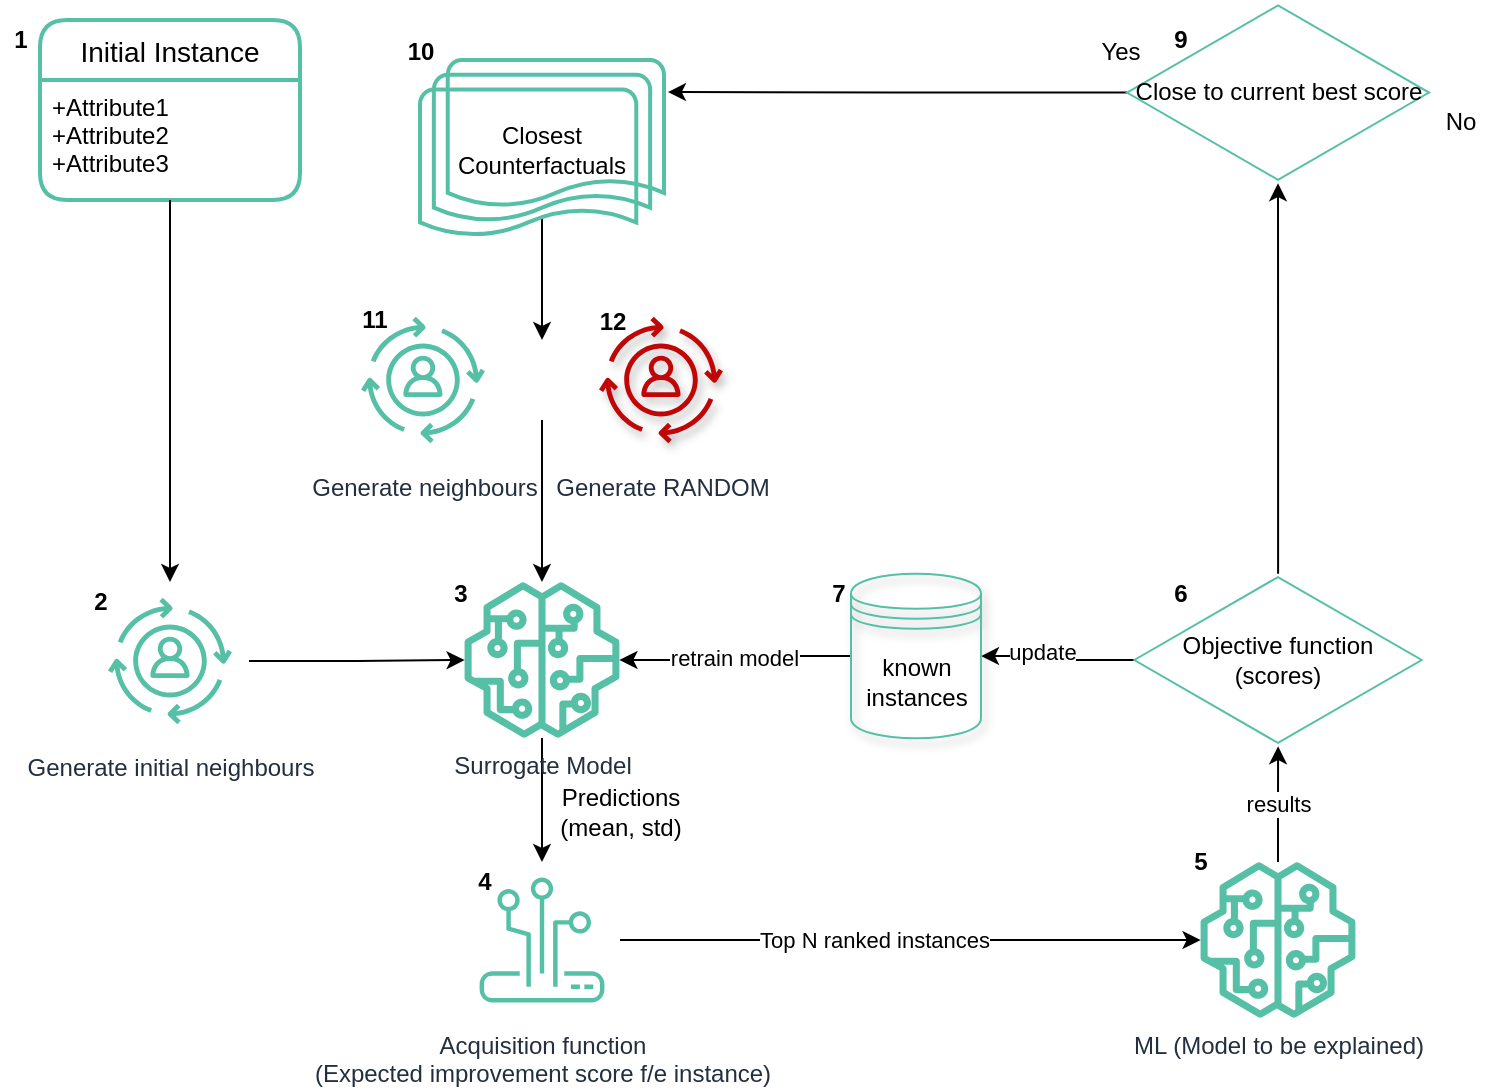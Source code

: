 <mxfile version="17.4.3" type="github">
  <diagram id="zYWGo0iMATtiFffycCuh" name="Page-1">
    <mxGraphModel dx="3920" dy="699" grid="1" gridSize="10" guides="1" tooltips="1" connect="1" arrows="1" fold="1" page="1" pageScale="1" pageWidth="2339" pageHeight="3300" math="0" shadow="0">
      <root>
        <mxCell id="0" />
        <mxCell id="1" parent="0" />
        <mxCell id="8jwhhJ4_cBbjTl03nuOA-27" value="Generate neighbours" style="sketch=0;points=[[0,0,0],[0.25,0,0],[0.5,0,0],[0.75,0,0],[1,0,0],[0,1,0],[0.25,1,0],[0.5,1,0],[0.75,1,0],[1,1,0],[0,0.25,0],[0,0.5,0],[0,0.75,0],[1,0.25,0],[1,0.5,0],[1,0.75,0]];outlineConnect=0;fontColor=#232F3E;gradientColor=#4AB29A;gradientDirection=north;fillColor=none;strokeColor=#56C0A7;dashed=0;verticalLabelPosition=bottom;verticalAlign=top;align=center;html=1;fontSize=12;fontStyle=0;aspect=fixed;shape=mxgraph.aws4.resourceIcon;resIcon=mxgraph.aws4.personalize;shadow=0;" parent="1" vertex="1">
          <mxGeometry x="42" y="249.5" width="79" height="79" as="geometry" />
        </mxCell>
        <mxCell id="8jwhhJ4_cBbjTl03nuOA-2" value="Initial Instance" style="swimlane;childLayout=stackLayout;horizontal=1;startSize=30;horizontalStack=0;rounded=1;fontSize=14;fontStyle=0;strokeWidth=2;resizeParent=0;resizeLast=1;shadow=0;dashed=0;align=center;fillColor=none;strokeColor=#56C0A7;" parent="1" vertex="1">
          <mxGeometry x="-110" y="109.0" width="130" height="90" as="geometry" />
        </mxCell>
        <mxCell id="8jwhhJ4_cBbjTl03nuOA-3" value="+Attribute1&#xa;+Attribute2&#xa;+Attribute3" style="align=left;strokeColor=none;fillColor=none;spacingLeft=4;fontSize=12;verticalAlign=top;resizable=0;rotatable=0;part=1;" parent="8jwhhJ4_cBbjTl03nuOA-2" vertex="1">
          <mxGeometry y="30" width="130" height="60" as="geometry" />
        </mxCell>
        <mxCell id="8jwhhJ4_cBbjTl03nuOA-63" value="results" style="edgeStyle=orthogonalEdgeStyle;rounded=0;orthogonalLoop=1;jettySize=auto;html=1;" parent="1" source="8jwhhJ4_cBbjTl03nuOA-39" target="8jwhhJ4_cBbjTl03nuOA-56" edge="1">
          <mxGeometry relative="1" as="geometry" />
        </mxCell>
        <mxCell id="8jwhhJ4_cBbjTl03nuOA-39" value="ML (Model to be explained)" style="sketch=0;outlineConnect=0;fontColor=#232F3E;gradientColor=none;fillColor=#56C0A7;strokeColor=none;dashed=0;verticalLabelPosition=bottom;verticalAlign=top;align=center;html=1;fontSize=12;fontStyle=0;aspect=fixed;pointerEvents=1;shape=mxgraph.aws4.sagemaker_model;" parent="1" vertex="1">
          <mxGeometry x="470" y="530" width="78" height="78" as="geometry" />
        </mxCell>
        <mxCell id="8jwhhJ4_cBbjTl03nuOA-75" style="edgeStyle=orthogonalEdgeStyle;rounded=0;orthogonalLoop=1;jettySize=auto;html=1;entryX=0.5;entryY=0;entryDx=0;entryDy=0;entryPerimeter=0;" parent="1" source="8jwhhJ4_cBbjTl03nuOA-41" target="8jwhhJ4_cBbjTl03nuOA-74" edge="1">
          <mxGeometry relative="1" as="geometry" />
        </mxCell>
        <mxCell id="8jwhhJ4_cBbjTl03nuOA-41" value="&lt;div&gt;Surrogate Model&lt;/div&gt;" style="sketch=0;outlineConnect=0;fontColor=#232F3E;gradientColor=none;fillColor=#56C0A7;strokeColor=none;dashed=0;verticalLabelPosition=bottom;verticalAlign=top;align=center;html=1;fontSize=12;fontStyle=0;aspect=fixed;pointerEvents=1;shape=mxgraph.aws4.sagemaker_model;" parent="1" vertex="1">
          <mxGeometry x="102" y="390" width="78" height="78" as="geometry" />
        </mxCell>
        <mxCell id="8jwhhJ4_cBbjTl03nuOA-64" style="edgeStyle=orthogonalEdgeStyle;rounded=0;orthogonalLoop=1;jettySize=auto;html=1;" parent="1" source="8jwhhJ4_cBbjTl03nuOA-56" target="8jwhhJ4_cBbjTl03nuOA-60" edge="1">
          <mxGeometry relative="1" as="geometry" />
        </mxCell>
        <mxCell id="1L5oEn02ENVLadmju7SX-37" style="edgeStyle=orthogonalEdgeStyle;rounded=0;orthogonalLoop=1;jettySize=auto;html=1;entryX=1;entryY=0.5;entryDx=0;entryDy=0;" parent="1" source="8jwhhJ4_cBbjTl03nuOA-56" target="1L5oEn02ENVLadmju7SX-21" edge="1">
          <mxGeometry relative="1" as="geometry" />
        </mxCell>
        <mxCell id="1L5oEn02ENVLadmju7SX-43" value="update" style="edgeLabel;html=1;align=center;verticalAlign=middle;resizable=0;points=[];" parent="1L5oEn02ENVLadmju7SX-37" vertex="1" connectable="0">
          <mxGeometry x="0.223" y="-2" relative="1" as="geometry">
            <mxPoint as="offset" />
          </mxGeometry>
        </mxCell>
        <mxCell id="8jwhhJ4_cBbjTl03nuOA-56" value="&lt;div&gt;Objective function&lt;/div&gt;&lt;div&gt;(scores)&lt;/div&gt;" style="html=1;whiteSpace=wrap;aspect=fixed;shape=isoRectangle;shadow=0;strokeColor=#56C0A7;fillColor=none;" parent="1" vertex="1">
          <mxGeometry x="437.16" y="385.9" width="143.67" height="86.2" as="geometry" />
        </mxCell>
        <mxCell id="aJvgN7bo7bkHbhXleTO9-2" style="edgeStyle=orthogonalEdgeStyle;rounded=0;orthogonalLoop=1;jettySize=auto;html=1;entryX=1.016;entryY=0.18;entryDx=0;entryDy=0;entryPerimeter=0;" edge="1" parent="1" source="8jwhhJ4_cBbjTl03nuOA-60" target="8jwhhJ4_cBbjTl03nuOA-65">
          <mxGeometry relative="1" as="geometry" />
        </mxCell>
        <mxCell id="8jwhhJ4_cBbjTl03nuOA-60" value="Close to current best score" style="html=1;whiteSpace=wrap;aspect=fixed;shape=isoRectangle;shadow=0;strokeColor=#56C0A7;fillColor=none;" parent="1" vertex="1">
          <mxGeometry x="433.5" y="100.0" width="151" height="90.6" as="geometry" />
        </mxCell>
        <mxCell id="aJvgN7bo7bkHbhXleTO9-3" style="edgeStyle=orthogonalEdgeStyle;rounded=0;orthogonalLoop=1;jettySize=auto;html=1;exitX=0.5;exitY=0.88;exitDx=0;exitDy=0;exitPerimeter=0;entryX=0.5;entryY=0;entryDx=0;entryDy=0;" edge="1" parent="1" source="8jwhhJ4_cBbjTl03nuOA-65" target="aJvgN7bo7bkHbhXleTO9-1">
          <mxGeometry relative="1" as="geometry" />
        </mxCell>
        <mxCell id="8jwhhJ4_cBbjTl03nuOA-65" value="Closest&lt;br&gt;Counterfactuals" style="strokeWidth=2;html=1;shape=mxgraph.flowchart.multi-document;whiteSpace=wrap;fillColor=none;strokeColor=#56C0A7;" parent="1" vertex="1">
          <mxGeometry x="80" y="129" width="122" height="89" as="geometry" />
        </mxCell>
        <mxCell id="8jwhhJ4_cBbjTl03nuOA-66" value="No" style="text;html=1;align=center;verticalAlign=middle;resizable=0;points=[];autosize=1;strokeColor=none;fillColor=none;" parent="1" vertex="1">
          <mxGeometry x="584.5" y="150" width="30" height="20" as="geometry" />
        </mxCell>
        <mxCell id="8jwhhJ4_cBbjTl03nuOA-70" value="&lt;div&gt;Predictions&lt;br&gt;(mean, std)&lt;br&gt;&lt;/div&gt;" style="text;html=1;align=center;verticalAlign=middle;resizable=0;points=[];autosize=1;strokeColor=none;fillColor=none;" parent="1" vertex="1">
          <mxGeometry x="140" y="490" width="80" height="30" as="geometry" />
        </mxCell>
        <mxCell id="8jwhhJ4_cBbjTl03nuOA-71" value="Yes" style="text;html=1;align=center;verticalAlign=middle;resizable=0;points=[];autosize=1;strokeColor=none;fillColor=none;" parent="1" vertex="1">
          <mxGeometry x="410" y="114.5" width="40" height="20" as="geometry" />
        </mxCell>
        <mxCell id="8jwhhJ4_cBbjTl03nuOA-76" style="edgeStyle=orthogonalEdgeStyle;rounded=0;orthogonalLoop=1;jettySize=auto;html=1;" parent="1" source="8jwhhJ4_cBbjTl03nuOA-74" target="8jwhhJ4_cBbjTl03nuOA-39" edge="1">
          <mxGeometry relative="1" as="geometry" />
        </mxCell>
        <mxCell id="1L5oEn02ENVLadmju7SX-46" value="Top N ranked instances" style="edgeLabel;html=1;align=center;verticalAlign=middle;resizable=0;points=[];" parent="8jwhhJ4_cBbjTl03nuOA-76" vertex="1" connectable="0">
          <mxGeometry x="-0.125" relative="1" as="geometry">
            <mxPoint as="offset" />
          </mxGeometry>
        </mxCell>
        <mxCell id="8jwhhJ4_cBbjTl03nuOA-74" value="Acquisition function&lt;br&gt;(Expected improvement score f/e instance)" style="sketch=0;points=[[0,0,0],[0.25,0,0],[0.5,0,0],[0.75,0,0],[1,0,0],[0,1,0],[0.25,1,0],[0.5,1,0],[0.75,1,0],[1,1,0],[0,0.25,0],[0,0.5,0],[0,0.75,0],[1,0.25,0],[1,0.5,0],[1,0.75,0]];outlineConnect=0;fontColor=#232F3E;gradientColor=#4AB29A;gradientDirection=north;fillColor=none;strokeColor=#56C0A7;dashed=0;verticalLabelPosition=bottom;verticalAlign=top;align=center;html=1;fontSize=12;fontStyle=0;aspect=fixed;shape=mxgraph.aws4.resourceIcon;resIcon=mxgraph.aws4.panorama;shadow=0;" parent="1" vertex="1">
          <mxGeometry x="102" y="530" width="78" height="78" as="geometry" />
        </mxCell>
        <mxCell id="1L5oEn02ENVLadmju7SX-4" value="Generate RANDOM" style="sketch=0;points=[[0,0,0],[0.25,0,0],[0.5,0,0],[0.75,0,0],[1,0,0],[0,1,0],[0.25,1,0],[0.5,1,0],[0.75,1,0],[1,1,0],[0,0.25,0],[0,0.5,0],[0,0.75,0],[1,0.25,0],[1,0.5,0],[1,0.75,0]];outlineConnect=0;fontColor=#232F3E;gradientColor=#4AB29A;gradientDirection=north;fillColor=none;strokeColor=#C00606;dashed=0;verticalLabelPosition=bottom;verticalAlign=top;align=center;html=1;fontSize=12;fontStyle=0;aspect=fixed;shape=mxgraph.aws4.resourceIcon;resIcon=mxgraph.aws4.personalize;shadow=1;" parent="1" vertex="1">
          <mxGeometry x="161" y="249.5" width="79" height="79" as="geometry" />
        </mxCell>
        <mxCell id="1L5oEn02ENVLadmju7SX-12" style="edgeStyle=orthogonalEdgeStyle;rounded=0;orthogonalLoop=1;jettySize=auto;html=1;exitX=1;exitY=0.5;exitDx=0;exitDy=0;exitPerimeter=0;" parent="1" source="1L5oEn02ENVLadmju7SX-10" target="8jwhhJ4_cBbjTl03nuOA-41" edge="1">
          <mxGeometry relative="1" as="geometry" />
        </mxCell>
        <mxCell id="1L5oEn02ENVLadmju7SX-10" value="Generate initial neighbours" style="sketch=0;points=[[0,0,0],[0.25,0,0],[0.5,0,0],[0.75,0,0],[1,0,0],[0,1,0],[0.25,1,0],[0.5,1,0],[0.75,1,0],[1,1,0],[0,0.25,0],[0,0.5,0],[0,0.75,0],[1,0.25,0],[1,0.5,0],[1,0.75,0]];outlineConnect=0;fontColor=#232F3E;gradientColor=#4AB29A;gradientDirection=north;fillColor=none;strokeColor=#56C0A7;dashed=0;verticalLabelPosition=bottom;verticalAlign=top;align=center;html=1;fontSize=12;fontStyle=0;aspect=fixed;shape=mxgraph.aws4.resourceIcon;resIcon=mxgraph.aws4.personalize;shadow=0;" parent="1" vertex="1">
          <mxGeometry x="-84.5" y="390" width="79" height="79" as="geometry" />
        </mxCell>
        <mxCell id="1L5oEn02ENVLadmju7SX-11" style="edgeStyle=orthogonalEdgeStyle;rounded=0;orthogonalLoop=1;jettySize=auto;html=1;" parent="1" source="8jwhhJ4_cBbjTl03nuOA-3" target="1L5oEn02ENVLadmju7SX-10" edge="1">
          <mxGeometry relative="1" as="geometry" />
        </mxCell>
        <mxCell id="1L5oEn02ENVLadmju7SX-38" style="edgeStyle=orthogonalEdgeStyle;rounded=0;orthogonalLoop=1;jettySize=auto;html=1;" parent="1" source="1L5oEn02ENVLadmju7SX-21" target="8jwhhJ4_cBbjTl03nuOA-41" edge="1">
          <mxGeometry relative="1" as="geometry">
            <mxPoint x="281.8" y="429" as="targetPoint" />
          </mxGeometry>
        </mxCell>
        <mxCell id="1L5oEn02ENVLadmju7SX-42" value="retrain model" style="edgeLabel;html=1;align=center;verticalAlign=middle;resizable=0;points=[];" parent="1L5oEn02ENVLadmju7SX-38" vertex="1" connectable="0">
          <mxGeometry x="0.004" y="-1" relative="1" as="geometry">
            <mxPoint as="offset" />
          </mxGeometry>
        </mxCell>
        <mxCell id="1L5oEn02ENVLadmju7SX-21" value="known instances" style="shape=datastore;whiteSpace=wrap;html=1;shadow=1;strokeColor=#56C0A7;fillColor=none;" parent="1" vertex="1">
          <mxGeometry x="295.5" y="385.9" width="65" height="82.25" as="geometry" />
        </mxCell>
        <mxCell id="1L5oEn02ENVLadmju7SX-23" value="2" style="text;html=1;align=center;verticalAlign=middle;resizable=0;points=[];autosize=1;strokeColor=none;fillColor=none;fontStyle=1" parent="1" vertex="1">
          <mxGeometry x="-90" y="390" width="20" height="20" as="geometry" />
        </mxCell>
        <mxCell id="1L5oEn02ENVLadmju7SX-24" value="1" style="text;html=1;align=center;verticalAlign=middle;resizable=0;points=[];autosize=1;strokeColor=none;fillColor=none;fontStyle=1" parent="1" vertex="1">
          <mxGeometry x="-130" y="109" width="20" height="20" as="geometry" />
        </mxCell>
        <mxCell id="1L5oEn02ENVLadmju7SX-25" value="3" style="text;html=1;align=center;verticalAlign=middle;resizable=0;points=[];autosize=1;strokeColor=none;fillColor=none;fontStyle=1" parent="1" vertex="1">
          <mxGeometry x="90" y="385.9" width="20" height="20" as="geometry" />
        </mxCell>
        <mxCell id="1L5oEn02ENVLadmju7SX-26" value="4" style="text;html=1;align=center;verticalAlign=middle;resizable=0;points=[];autosize=1;strokeColor=none;fillColor=none;fontStyle=1" parent="1" vertex="1">
          <mxGeometry x="102" y="530" width="20" height="20" as="geometry" />
        </mxCell>
        <mxCell id="1L5oEn02ENVLadmju7SX-27" value="&lt;div&gt;5&lt;/div&gt;" style="text;html=1;align=center;verticalAlign=middle;resizable=0;points=[];autosize=1;strokeColor=none;fillColor=none;fontStyle=1" parent="1" vertex="1">
          <mxGeometry x="460" y="520" width="20" height="20" as="geometry" />
        </mxCell>
        <mxCell id="1L5oEn02ENVLadmju7SX-28" value="6" style="text;html=1;align=center;verticalAlign=middle;resizable=0;points=[];autosize=1;strokeColor=none;fillColor=none;fontStyle=1" parent="1" vertex="1">
          <mxGeometry x="450" y="385.9" width="20" height="20" as="geometry" />
        </mxCell>
        <mxCell id="1L5oEn02ENVLadmju7SX-29" value="7" style="text;html=1;align=center;verticalAlign=middle;resizable=0;points=[];autosize=1;strokeColor=none;fillColor=none;fontStyle=1" parent="1" vertex="1">
          <mxGeometry x="279" y="385.9" width="20" height="20" as="geometry" />
        </mxCell>
        <mxCell id="1L5oEn02ENVLadmju7SX-31" value="9" style="text;html=1;align=center;verticalAlign=middle;resizable=0;points=[];autosize=1;strokeColor=none;fillColor=none;fontStyle=1" parent="1" vertex="1">
          <mxGeometry x="450" y="109" width="20" height="20" as="geometry" />
        </mxCell>
        <mxCell id="1L5oEn02ENVLadmju7SX-32" value="10" style="text;html=1;align=center;verticalAlign=middle;resizable=0;points=[];autosize=1;strokeColor=none;fillColor=none;fontStyle=1" parent="1" vertex="1">
          <mxGeometry x="65" y="114.5" width="30" height="20" as="geometry" />
        </mxCell>
        <mxCell id="1L5oEn02ENVLadmju7SX-33" value="11" style="text;html=1;align=center;verticalAlign=middle;resizable=0;points=[];autosize=1;strokeColor=none;fillColor=none;fontStyle=1" parent="1" vertex="1">
          <mxGeometry x="42" y="249" width="30" height="20" as="geometry" />
        </mxCell>
        <mxCell id="1L5oEn02ENVLadmju7SX-34" value="12" style="text;html=1;align=center;verticalAlign=middle;resizable=0;points=[];autosize=1;strokeColor=none;fillColor=none;fontStyle=1" parent="1" vertex="1">
          <mxGeometry x="161" y="249.5" width="30" height="20" as="geometry" />
        </mxCell>
        <mxCell id="aJvgN7bo7bkHbhXleTO9-4" style="edgeStyle=orthogonalEdgeStyle;rounded=0;orthogonalLoop=1;jettySize=auto;html=1;exitX=0.5;exitY=1;exitDx=0;exitDy=0;" edge="1" parent="1" source="aJvgN7bo7bkHbhXleTO9-1" target="8jwhhJ4_cBbjTl03nuOA-41">
          <mxGeometry relative="1" as="geometry" />
        </mxCell>
        <mxCell id="aJvgN7bo7bkHbhXleTO9-1" value="" style="shape=image;html=1;verticalAlign=top;verticalLabelPosition=bottom;labelBackgroundColor=#ffffff;imageAspect=0;aspect=fixed;image=https://cdn3.iconfinder.com/data/icons/user-interface-169/32/plus-128.png" vertex="1" parent="1">
          <mxGeometry x="121" y="269" width="40" height="40" as="geometry" />
        </mxCell>
      </root>
    </mxGraphModel>
  </diagram>
</mxfile>
